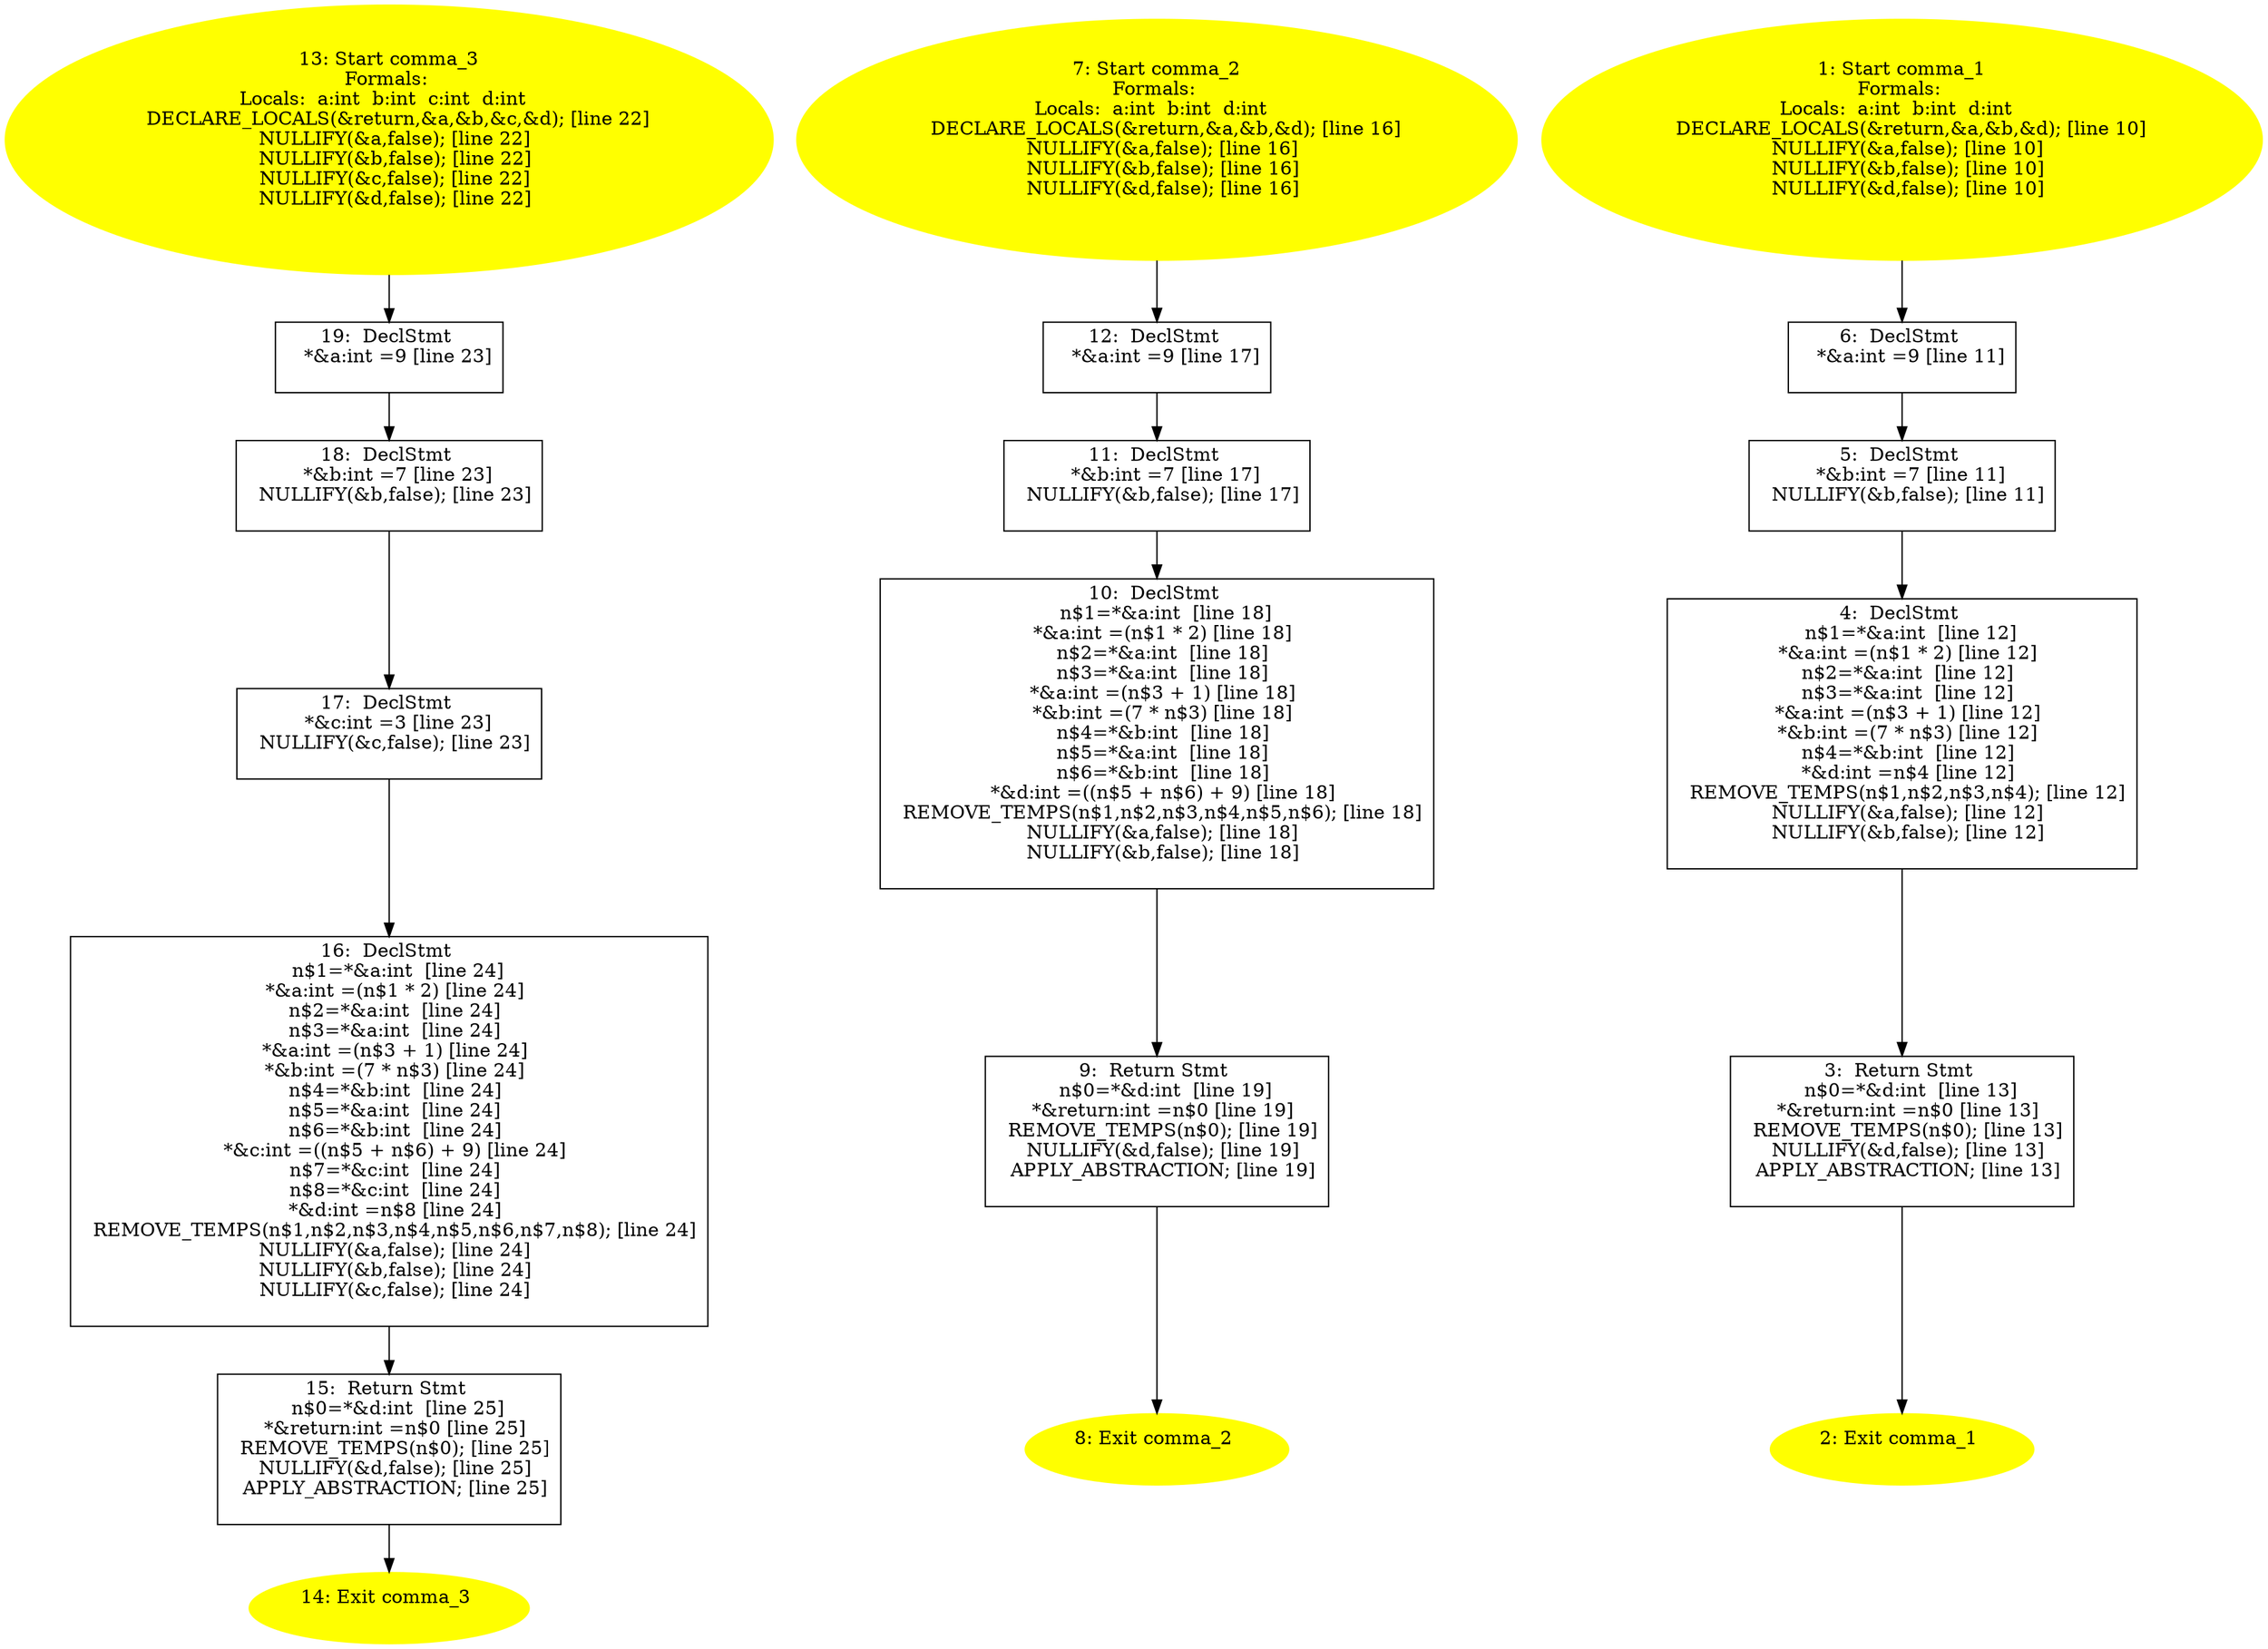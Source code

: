 digraph iCFG {
19 [label="19:  DeclStmt \n   *&a:int =9 [line 23]\n " shape="box"]
	

	 19 -> 18 ;
18 [label="18:  DeclStmt \n   *&b:int =7 [line 23]\n  NULLIFY(&b,false); [line 23]\n " shape="box"]
	

	 18 -> 17 ;
17 [label="17:  DeclStmt \n   *&c:int =3 [line 23]\n  NULLIFY(&c,false); [line 23]\n " shape="box"]
	

	 17 -> 16 ;
16 [label="16:  DeclStmt \n   n$1=*&a:int  [line 24]\n  *&a:int =(n$1 * 2) [line 24]\n  n$2=*&a:int  [line 24]\n  n$3=*&a:int  [line 24]\n  *&a:int =(n$3 + 1) [line 24]\n  *&b:int =(7 * n$3) [line 24]\n  n$4=*&b:int  [line 24]\n  n$5=*&a:int  [line 24]\n  n$6=*&b:int  [line 24]\n  *&c:int =((n$5 + n$6) + 9) [line 24]\n  n$7=*&c:int  [line 24]\n  n$8=*&c:int  [line 24]\n  *&d:int =n$8 [line 24]\n  REMOVE_TEMPS(n$1,n$2,n$3,n$4,n$5,n$6,n$7,n$8); [line 24]\n  NULLIFY(&a,false); [line 24]\n  NULLIFY(&b,false); [line 24]\n  NULLIFY(&c,false); [line 24]\n " shape="box"]
	

	 16 -> 15 ;
15 [label="15:  Return Stmt \n   n$0=*&d:int  [line 25]\n  *&return:int =n$0 [line 25]\n  REMOVE_TEMPS(n$0); [line 25]\n  NULLIFY(&d,false); [line 25]\n  APPLY_ABSTRACTION; [line 25]\n " shape="box"]
	

	 15 -> 14 ;
14 [label="14: Exit comma_3 \n  " color=yellow style=filled]
	

13 [label="13: Start comma_3\nFormals: \nLocals:  a:int  b:int  c:int  d:int  \n   DECLARE_LOCALS(&return,&a,&b,&c,&d); [line 22]\n  NULLIFY(&a,false); [line 22]\n  NULLIFY(&b,false); [line 22]\n  NULLIFY(&c,false); [line 22]\n  NULLIFY(&d,false); [line 22]\n " color=yellow style=filled]
	

	 13 -> 19 ;
12 [label="12:  DeclStmt \n   *&a:int =9 [line 17]\n " shape="box"]
	

	 12 -> 11 ;
11 [label="11:  DeclStmt \n   *&b:int =7 [line 17]\n  NULLIFY(&b,false); [line 17]\n " shape="box"]
	

	 11 -> 10 ;
10 [label="10:  DeclStmt \n   n$1=*&a:int  [line 18]\n  *&a:int =(n$1 * 2) [line 18]\n  n$2=*&a:int  [line 18]\n  n$3=*&a:int  [line 18]\n  *&a:int =(n$3 + 1) [line 18]\n  *&b:int =(7 * n$3) [line 18]\n  n$4=*&b:int  [line 18]\n  n$5=*&a:int  [line 18]\n  n$6=*&b:int  [line 18]\n  *&d:int =((n$5 + n$6) + 9) [line 18]\n  REMOVE_TEMPS(n$1,n$2,n$3,n$4,n$5,n$6); [line 18]\n  NULLIFY(&a,false); [line 18]\n  NULLIFY(&b,false); [line 18]\n " shape="box"]
	

	 10 -> 9 ;
9 [label="9:  Return Stmt \n   n$0=*&d:int  [line 19]\n  *&return:int =n$0 [line 19]\n  REMOVE_TEMPS(n$0); [line 19]\n  NULLIFY(&d,false); [line 19]\n  APPLY_ABSTRACTION; [line 19]\n " shape="box"]
	

	 9 -> 8 ;
8 [label="8: Exit comma_2 \n  " color=yellow style=filled]
	

7 [label="7: Start comma_2\nFormals: \nLocals:  a:int  b:int  d:int  \n   DECLARE_LOCALS(&return,&a,&b,&d); [line 16]\n  NULLIFY(&a,false); [line 16]\n  NULLIFY(&b,false); [line 16]\n  NULLIFY(&d,false); [line 16]\n " color=yellow style=filled]
	

	 7 -> 12 ;
6 [label="6:  DeclStmt \n   *&a:int =9 [line 11]\n " shape="box"]
	

	 6 -> 5 ;
5 [label="5:  DeclStmt \n   *&b:int =7 [line 11]\n  NULLIFY(&b,false); [line 11]\n " shape="box"]
	

	 5 -> 4 ;
4 [label="4:  DeclStmt \n   n$1=*&a:int  [line 12]\n  *&a:int =(n$1 * 2) [line 12]\n  n$2=*&a:int  [line 12]\n  n$3=*&a:int  [line 12]\n  *&a:int =(n$3 + 1) [line 12]\n  *&b:int =(7 * n$3) [line 12]\n  n$4=*&b:int  [line 12]\n  *&d:int =n$4 [line 12]\n  REMOVE_TEMPS(n$1,n$2,n$3,n$4); [line 12]\n  NULLIFY(&a,false); [line 12]\n  NULLIFY(&b,false); [line 12]\n " shape="box"]
	

	 4 -> 3 ;
3 [label="3:  Return Stmt \n   n$0=*&d:int  [line 13]\n  *&return:int =n$0 [line 13]\n  REMOVE_TEMPS(n$0); [line 13]\n  NULLIFY(&d,false); [line 13]\n  APPLY_ABSTRACTION; [line 13]\n " shape="box"]
	

	 3 -> 2 ;
2 [label="2: Exit comma_1 \n  " color=yellow style=filled]
	

1 [label="1: Start comma_1\nFormals: \nLocals:  a:int  b:int  d:int  \n   DECLARE_LOCALS(&return,&a,&b,&d); [line 10]\n  NULLIFY(&a,false); [line 10]\n  NULLIFY(&b,false); [line 10]\n  NULLIFY(&d,false); [line 10]\n " color=yellow style=filled]
	

	 1 -> 6 ;
}
